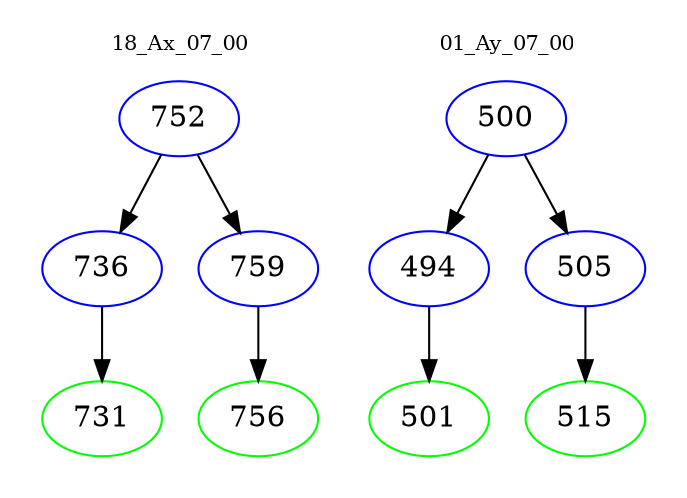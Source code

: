 digraph{
subgraph cluster_0 {
color = white
label = "18_Ax_07_00";
fontsize=10;
T0_752 [label="752", color="blue"]
T0_752 -> T0_736 [color="black"]
T0_736 [label="736", color="blue"]
T0_736 -> T0_731 [color="black"]
T0_731 [label="731", color="green"]
T0_752 -> T0_759 [color="black"]
T0_759 [label="759", color="blue"]
T0_759 -> T0_756 [color="black"]
T0_756 [label="756", color="green"]
}
subgraph cluster_1 {
color = white
label = "01_Ay_07_00";
fontsize=10;
T1_500 [label="500", color="blue"]
T1_500 -> T1_494 [color="black"]
T1_494 [label="494", color="blue"]
T1_494 -> T1_501 [color="black"]
T1_501 [label="501", color="green"]
T1_500 -> T1_505 [color="black"]
T1_505 [label="505", color="blue"]
T1_505 -> T1_515 [color="black"]
T1_515 [label="515", color="green"]
}
}
